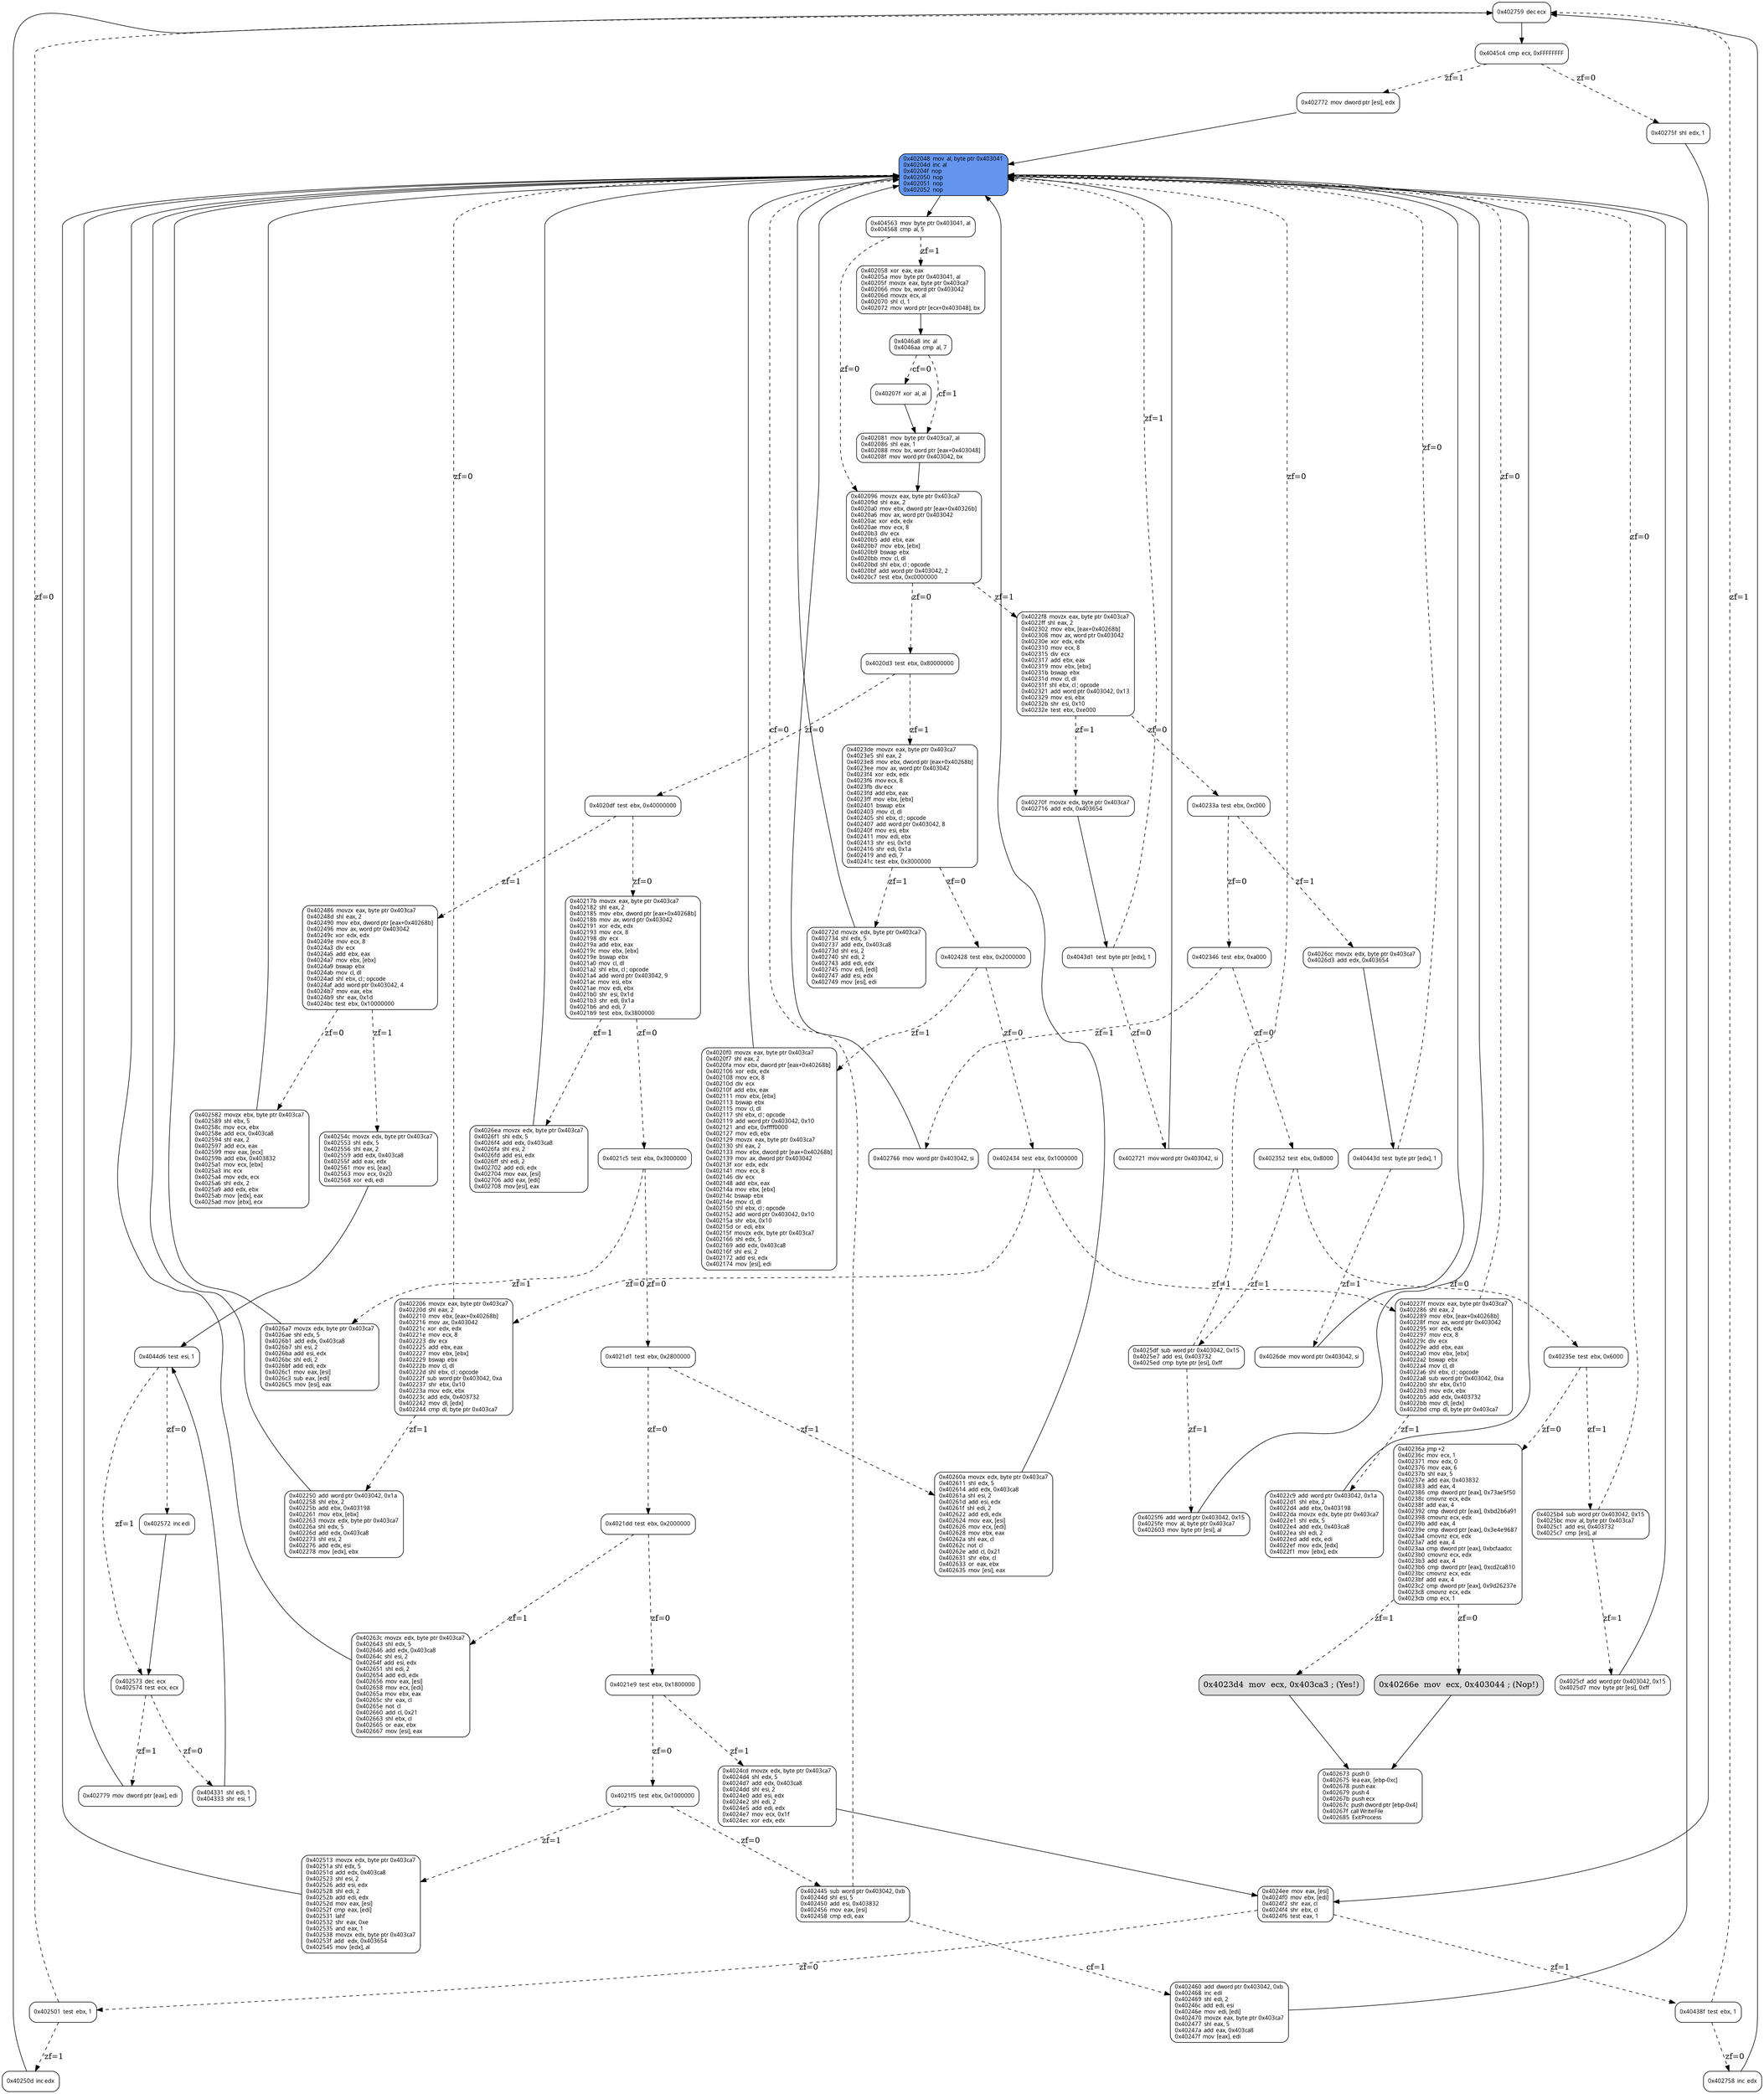 digraph G {
  0 [
     shape=box, style=rounded,
     label="0x402759  dec ecx\l", fontname="Source Code Pro",
     fontsize=10.0
     ];
  1 [
     shape=box, style=rounded,
     label="0x40275f  shl  edx, 1\l", fontname="Source Code Pro",
     fontsize=10.0
     ];
  2 [
     shape=box, style=rounded, label="0x402758  inc  edx\l",
     fontname="Source Code Pro",
     fontsize=10.0
     ];
  
  4 [
     shape=box, style=rounded,
     label="0x402721  mov word ptr 0x403042, si\l",
     fontname="Source Code Pro",
     fontsize=10.0
     ];
  6 [
     shape=box, style=rounded,
     label="0x40270f  movzx  edx, byte ptr 0x403ca7\l0x402716  add  edx, 0x403654\l",
     fontname="Source Code Pro",
     fontsize=10.0];
  7 [
     shape=box, style=rounded,
     label="0x4026de  mov word ptr 0x403042, si\l",
     fontname="Source Code Pro", fontsize=10.0];
  9 [
     shape=box, style=rounded,
     label="0x4026cc  movzx  edx, byte ptr 0x403ca7\l0x4026d3  add  edx, 0x403654\l",
     fontname="Source Code Pro", fontsize=10.0
     ];
  10 [
      shape=box, style=rounded,
      label="0x4025df  sub  word ptr 0x403042, 0x15\l0x4025e7  add  esi, 0x403732\l0x4025ed  cmp  byte ptr [esi], 0xff\l",
      fontname="Source Code Pro", fontsize=10.0];
  11 [
      shape=box, style=rounded,
      label="0x4025f6  add  word ptr 0x403042, 0x15\l0x4025fe  mov  al, byte ptr 0x403ca7\l0x402603  mov  byte ptr [esi], al\l",
      fontname="Source Code Pro", fontsize=10.0
      ];
  12 [
      shape=box, style=rounded,
      label="0x4025b4  sub  word ptr 0x403042, 0x15\l0x4025bc  mov  al, byte ptr 0x403ca7\l0x4025c1  add  esi, 0x403732\l0x4025c7  cmp  [esi], al\l",
      fontname="Source Code Pro", fontsize=10.0
      ];
  13 [
      shape=box, style=rounded,
      label="0x4025cf  add  word ptr 0x403042, 0x15\l0x4025d7  mov  byte ptr [esi], 0xff\l",
      fontname="Source Code Pro", fontsize=10.0
      ];
  14 [
      shape=box, style=rounded,
      label="0x402573  dec  ecx\l0x402574  test  ecx, ecx\l",
      fontname="Source Code Pro", fontsize=10.0
      ];
  16 [
      shape=box, style=rounded, label="0x402572  inc edi\l",
      fontname="Source Code Pro", fontsize=10.0];
  18 [
      shape=box, style=rounded,
      label="0x40254c  movzx  edx, byte ptr 0x403ca7\l0x402553  shl  edx, 5\l0x402556  shl  eax, 2\l0x402559  add  edx, 0x403ca8\l0x40255f  add  eax, edx\l0x402561  mov  esi, [eax]\l0x402563  mov  ecx, 0x20\l0x402568  xor  edi, edi\l",
      fontname="Source Code Pro", fontsize=10.0];
  19 [
      shape=box, style=rounded,
      label="0x402501  test  ebx, 1\l", fontname="Source Code Pro", fontsize=10.0
      ];
  20 [
      shape=box, style=rounded,
      label="0x40250d  inc edx\l", fontname="Source Code Pro", fontsize=10.0
      ];
  21 [
      shape=box, style=rounded,
      label="0x4024ee  mov  eax, [esi]\l0x4024f0  mov  ebx, [edi]\l0x4024f2  shr  eax, cl\l0x4024f4  shr  ebx, cl\l0x4024f6  test  eax, 1\l",
      fontname="Source Code Pro", fontsize=10.0
      ];
  22 [
      shape=box, style=rounded,
      label="0x4024cd  movzx  edx, byte ptr 0x403ca7\l0x4024d4  shl  edx, 5\l0x4024d7  add  edx, 0x403ca8\l0x4024dd  shl  esi, 2\l0x4024e0  add  esi, edx\l0x4024e2  shl  edi, 2\l0x4024e5  add  edi, edx\l0x4024e7  mov  ecx, 0x1f\l0x4024ec  xor  edx, edx\l",
      fontname="Source Code Pro", fontsize=10.0
      ];
  23 [
      shape=box, style=rounded,
      label="0x402486  movzx  eax, byte ptr 0x403ca7\l0x40248d  shl  eax, 2\l0x402490  mov  ebx, dword ptr [eax+0x40268b]\l0x402496  mov  ax, word ptr 0x403042\l0x40249c  xor  edx, edx\l0x40249e  mov  ecx, 8\l0x4024a3  div  ecx\l0x4024a5  add  ebx, eax\l0x4024a7  mov  ebx, [ebx]\l0x4024a9  bswap  ebx\l0x4024ab  mov  cl, dl\l0x4024ad  shl  ebx, cl ; opcode\l0x4024af  add  word ptr 0x403042, 4\l0x4024b7  mov  eax, ebx\l0x4024b9  shr  eax, 0x1d\l0x4024bc  test  ebx, 0x10000000\l",
      fontname="Source Code Pro", fontsize=10.0
      ];
  25 [
      shape=box, style=rounded,
      label="0x402445  sub  word ptr 0x403042, 0xb\l0x40244d  shl  esi, 5\l0x402450  add  esi, 0x403832\l0x402456  mov  eax, [esi]\l0x402458  cmp  edi, eax\l",
      fontname="Source Code Pro", fontsize=10.0];
  26 [
      shape=box, style=rounded,
      label="0x402460  add  dword ptr 0x403042, 0xb\l0x402468  inc  edi\l0x402469  shl  edi, 2\l0x40246c  add  edi, esi\l0x40246e  mov  edi, [edi]\l0x402470  movzx  eax, byte ptr 0x403ca7\l0x402477  shl  eax, 5\l0x40247a  add  eax, 0x403ca8\l0x40247f  mov  [eax], edi\l",
      fontname="Source Code Pro", fontsize=10.0];
  27 [
      shape=box, style=rounded,
      label="0x402434  test  ebx, 0x1000000\l",
      fontname="Source Code Pro", fontsize=10.0];
  29 [
      shape=box, style=rounded,
      label="0x402428  test  ebx, 0x2000000\l",
      fontname="Source Code Pro", fontsize=10.0];
  30 [
      shape=box, style=rounded,
      label="0x4023de  movzx  eax, byte ptr 0x403ca7\l0x4023e5  shl  eax, 2\l0x4023e8  mov  ebx, dword ptr [eax+0x40268b]\l0x4023ee  mov  ax, word ptr 0x403042\l0x4023f4  xor  edx, edx\l0x4023f6  mov ecx, 8\l0x4023fb  div ecx\l0x4023fd  add ebx, eax\l0x4023ff  mov  ebx, [ebx]\l0x402401  bswap  ebx\l0x402403  mov  cl, dl\l0x402405  shl  ebx, cl ; opcode\l0x402407  add  word ptr 0x403042, 8\l0x40240f  mov  esi, ebx\l0x402411  mov  edi, ebx\l0x402413  shr  esi, 0x1d\l0x402416  shr  edi, 0x1a\l0x402419  and  edi, 7\l0x40241c  test  ebx, 0x3000000\l",
      fontname="Source Code Pro", fontsize=10.0
      ];
  31 [
      shape=box, style=rounded,
      label="0x40236a  jmp +2\l0x40236c  mov  ecx, 1\l0x402371  mov  edx, 0\l0x402376  mov  eax, 6\l0x40237b  shl  eax, 5\l0x40237e  add  eax, 0x403832\l0x402383  add  eax, 4\l0x402386  cmp  dword ptr [eax], 0x73ae5f50\l0x40238c  cmovnz  ecx, edx\l0x40238f  add  eax, 4\l0x402392  cmp  dword ptr [eax], 0xbd2b6a91\l0x402398  cmovnz  ecx, edx\l0x40239b  add  eax, 4\l0x40239e  cmp  dword ptr [eax], 0x3e4e9687\l0x4023a4  cmovnz  ecx, edx\l0x4023a7  add  eax, 4\l0x4023aa  cmp  dword ptr [eax], 0xbcfaadcc\l0x4023b0  cmovnz  ecx, edx\l0x4023b3  add  eax, 4\l0x4023b6  cmp  dword ptr [eax], 0xcd2ca810\l0x4023bc  cmovnz  ecx, edx\l0x4023bf  add  eax, 4\l0x4023c2  cmp  dword ptr [eax], 0x9d26237e\l0x4023c8  cmovnz  ecx, edx\l0x4023cb  cmp  ecx, 1\l",
      fontname="Source Code Pro", fontsize=10.0
      ];
  32 [
      shape=box, style="rounded,filled",
      fillcolor="gainsboro",
      label="0x4023d4  mov  ecx, 0x403ca3 ; (Yes!)\l"
      ];
  33 [
      shape=box, style=rounded,
      label="0x40235e  test  ebx, 0x6000\l",
      fontname="Source Code Pro", fontsize=10.0
      ];
  34 [
      shape=box, style=rounded,
      label="0x402352  test  ebx, 0x8000\l", fontname="Source Code Pro",
      fontsize=10.0
      ];
  35 [
      shape=box, style=rounded,
      label="0x402346  test  ebx, 0xa000\l",
      fontname="Source Code Pro", fontsize=10.0
      ];
  36 [
      shape=box, style=rounded, label="0x40233a  test  ebx, 0xc000\l",
      fontname="Source Code Pro", fontsize=10.0
      ];
  37 [
      shape=box, style=rounded,
      label="0x4022f8  movzx  eax, byte ptr 0x403ca7\l0x4022ff  shl  eax, 2\l0x402302  mov  ebx, [eax+0x40268b]\l0x402308  mov  ax, word ptr 0x403042\l0x40230e  xor  edx, edx\l0x402310  mov  ecx, 8\l0x402315  div  ecx\l0x402317  add  ebx, eax\l0x402319  mov  ebx, [ebx]\l0x40231b  bswap  ebx\l0x40231d  mov  cl, dl\l0x40231f  shl  ebx, cl ; opcode\l0x402321  add  word ptr 0x403042, 0x13\l0x402329  mov  esi, ebx\l0x40232b  shr  esi, 0x10\l0x40232e  test  ebx, 0xe000\l",
      fontname="Source Code Pro", fontsize=10.0
      ];
  38 [
      shape=box, style=rounded,
      label="0x40227f  movzx  eax, byte ptr 0x403ca7\l0x402286  shl  eax, 2\l0x402289  mov  ebx, [eax+0x40268b]\l0x40228f  mov  ax, word ptr 0x403042\l0x402295  xor  edx, edx\l0x402297  mov  ecx, 8\l0x40229c  div  ecx\l0x40229e  add  ebx, eax\l0x4022a0  mov  ebx, [ebx]\l0x4022a2  bswap  ebx\l0x4022a4  mov  cl, dl\l0x4022a6  shl  ebx, cl ; opcode\l0x4022a8  sub  word ptr 0x403042, 0xa\l0x4022b0  shr  ebx, 0x10\l0x4022b3  mov  edx, ebx\l0x4022b5  add  edx, 0x403732\l0x4022bb  mov  dl, [edx]\l0x4022bd  cmp  dl, byte ptr 0x403ca7\l",
      fontname="Source Code Pro", fontsize=10.0
      ];
  39 [
      shape=box, style=rounded,
      label="0x4022c9  add  word ptr 0x403042, 0x1a\l0x4022d1  shl  ebx, 2\l0x4022d4  add  ebx, 0x403198\l0x4022da  movzx  edx, byte ptr 0x403ca7\l0x4022e1  shl  edx, 5\l0x4022e4  add  edx, 0x403ca8\l0x4022ea  shl  edi, 2\l0x4022ed  add  edx, edi\l0x4022ef  mov  edx, [edx]\l0x4022f1  mov  [ebx], edx\l",
      fontname="Source Code Pro", fontsize=10.0
      ];
  40 [
      shape=box, style=rounded,
      label="0x402206  movzx  eax, byte ptr 0x403ca7\l0x40220d  shl  eax, 2\l0x402210  mov  ebx, [eax+0x40268b]\l0x402216  mov  ax, 0x403042\l0x40221c  xor  edx, edx\l0x40221e  mov  ecx, 8\l0x402223  div  ecx\l0x402225  add  ebx, eax\l0x402227  mov  ebx, [ebx]\l0x402229  bswap  ebx\l0x40222b  mov  cl, dl\l0x40222d  shl  ebx, cl ; opcode\l0x40222f  sub  word ptr 0x403042, 0xa\l0x402237  shr  ebx, 0x10\l0x40223a  mov  edx, ebx\l0x40223c  add  edx, 0x403732\l0x402242  mov  dl, [edx]\l0x402244  cmp  dl, byte ptr 0x403ca7\l",
      fontname="Source Code Pro", fontsize=10.0
      ];
  41 [
      shape=box, style=rounded,
      label="0x402250  add  word ptr 0x403042, 0x1a\l0x402258  shl  ebx, 2\l0x40225b  add  ebx, 0x403198\l0x402261  mov  ebx, [ebx]\l0x402263  movzx  edx, byte ptr 0x403ca7\l0x40226a  shl  edx, 5\l0x40226d  add  edx, 0x403ca8\l0x402273  shl  esi, 2\l0x402276  add  edx, esi\l0x402278  mov  [edx], ebx\l",
      fontname="Source Code Pro", fontsize=10.0
      ];
  42 [
      shape=box, style=rounded,
      label="0x4021f5  test  ebx, 0x1000000",
      fontname="Source Code Pro", fontsize=10.0
      ];
  44 [
      shape=box, style=rounded,
      label="0x4021e9  test  ebx, 0x1800000\l",
      fontname="Source Code Pro", fontsize=10.0
      ];
  45 [
      shape=box, style=rounded,
      label="0x4021dd  test  ebx, 0x2000000\l",
      fontname="Source Code Pro", fontsize=10.0
      ];
  46 [
      shape=box, style=rounded,
      label="0x4021d1  test  ebx, 0x2800000\l",
      fontname="Source Code Pro", fontsize=10.0
      ];
  47 [
      shape=box, style=rounded,
      label="0x4021c5  test  ebx, 0x3000000\l",
      fontname="Source Code Pro", fontsize=10.0
      ];
  48 [
      shape=box, style=rounded,
      label="0x40217b  movzx  eax, byte ptr 0x403ca7\l0x402182  shl  eax, 2\l0x402185  mov  ebx, dword ptr [eax+0x40268b]\l0x40218b  mov  ax, word ptr 0x403042\l0x402191  xor  edx, edx\l0x402193  mov  ecx, 8\l0x402198  div  ecx\l0x40219a  add  ebx, eax\l0x40219c  mov  ebx, [ebx]\l0x40219e  bswap  ebx\l0x4021a0  mov  cl, dl\l0x4021a2  shl  ebx, cl ; opcode\l0x4021a4  add  word ptr 0x403042, 9\l0x4021ac  mov  esi, ebx\l0x4021ae  mov  edi, ebx\l0x4021b0  shr  esi, 0x1d\l0x4021b3  shr  edi, 0x1a\l0x4021b6  and  edi, 7\l0x4021b9  test  ebx, 0x3800000\l",
      fontname="Source Code Pro", fontsize=10.0
      ];
  49 [
      shape=box, style=rounded,
      label="0x4020df  test  ebx, 0x40000000\l",
      fontname="Source Code Pro", fontsize=10.0
      ];
  51 [
      shape=box, style=rounded,
      label="0x4020d3  test  ebx, 0x80000000\l",
      fontname="Source Code Pro", fontsize=10.0
      ];
  52 [
      shape=box, style=rounded,
      label="0x402096  movzx  eax, byte ptr 0x403ca7\l0x40209d  shl  eax, 2\l0x4020a0  mov  ebx, dword ptr [eax+0x40326b]\l0x4020a6  mov  ax, word ptr 0x403042\l0x4020ac  xor  edx, edx\l0x4020ae  mov  ecx, 8\l0x4020b3  div  ecx\l0x4020b5  add  ebx, eax\l0x4020b7  mov  ebx, [ebx]\l0x4020b9  bswap  ebx\l0x4020bb  mov  cl, dl\l0x4020bd  shl  ebx, cl ; opcode\l0x4020bf  add  word ptr 0x403042, 2\l0x4020c7  test  ebx, 0xc0000000\l",
      fontname="Source Code Pro", fontsize=10.0
      ];
  53 [
      shape=box, style=rounded,
      label="0x402081  mov  byte ptr 0x403ca7, al\l0x402086  shl  eax, 1\l0x402088  mov  bx, word ptr [eax+0x403048]\l0x40208f  mov  word ptr 0x403042, bx\l",
      fontname="Source Code Pro", fontsize=10.0
      ];
  54 [
      shape=box, style=rounded,
      label="0x40207f  xor  al, al\l",
      fontname="Source Code Pro", fontsize=10.0];
  55 [
      shape=box, style=rounded,
      label="0x402058  xor  eax, eax\l0x40205a  mov  byte ptr 0x403041, al\l0x40205f  movzx  eax, byte ptr 0x403ca7\l0x402066  mov  bx, word ptr 0x403042\l0x40206d  movzx  ecx, al\l0x402070  shl  cl, 1\l0x402072  mov  word ptr [ecx+0x403048], bx\l",
      fontname="Source Code Pro",
      fontsize=10.0
      ];
  56 [
      shape=box, style="filled,rounded",
      fillcolor=cornflowerblue,
      label="0x402048  mov  al, byte ptr 0x403041\l0x40204d  inc  al\l0x40204f  nop\l0x402050  nop\l0x402051  nop\l0x402052  nop\l",
      fontname="Source Code Pro", fontsize=10.0
      ];
  57 [
      shape=box, style=rounded,
      label="0x402779  mov  dword ptr [eax], edi\l",
      fontname="Source Code Pro", fontsize=10.0];
  58 [
      shape=box, style=rounded,
      label="0x402772  mov  dword ptr [esi], edx\l",
      fontname="Source Code Pro", fontsize=10.0
      ];
  59 [
      shape=box, style=rounded,
      label="0x402766  mov  word ptr 0x403042, si\l",
      fontname="Source Code Pro", fontsize=10.0];
  60 [
      shape=box, style=rounded,
      label="0x40272d  movzx  edx, byte ptr 0x403ca7\l0x402734  shl  edx, 5\l0x402737  add  edx, 0x403ca8\l0x40273d  shl  esi, 2\l0x402740  shl  edi, 2\l0x402743  add  edi, edx\l0x402745  mov  edi, [edi]\l0x402747  add  esi, edx\l0x402749  mov  [esi], edi\l",
      fontname="Source Code Pro", fontsize=10.0
      ];
  61 [
      shape=box, style=rounded,
      label="0x4026ea  movzx  edx, byte ptr 0x403ca7\l0x4026f1  shl  edx, 5\l0x4026f4  add  edx, 0x403ca8\l0x4026fa  shl  esi, 2\l0x4026fd  add  esi, edx\l0x4026ff  shl  edi, 2\l0x402702  add  edi, edx\l0x402704  mov  eax, [esi]\l0x402706  add  eax, [edi]\l0x402708  mov [esi], eax\l",
      fontname="Source Code Pro", fontsize=10.0
      ];
  62 [
      shape=box, style=rounded,
      label="0x4026a7  movzx  edx, byte ptr 0x403ca7\l0x4026ae  shl  edx, 5\l0x4026b1  add  edx, 0x403ca8\l0x4026b7  shl  esi, 2\l0x4026ba  add  esi, edx\l0x4026bc  shl  edi, 2\l0x4026bf  add  edi, edx\l0x4026c1  mov  eax, [esi]\l0x4026c3  sub  eax, [edi]\l0x4026C5  mov  [esi], eax\l",
      fontname="Source Code Pro", fontsize=10.0
      ];
  63 [
      shape=box, style=rounded,
      label="0x40263c  movzx  edx, byte ptr 0x403ca7\l0x402643  shl  edx, 5\l0x402646  add  edx, 0x403ca8\l0x40264c  shl  esi, 2\l0x40264f  add  esi, edx\l0x402651  shl  edi, 2\l0x402654  add  edi, edx\l0x402656  mov  eax, [esi]\l0x402658  mov  ecx, [edi]\l0x40265a  mov  ebx, eax\l0x40265c  shr  eax, cl\l0x40265e  not  cl\l0x402660  add  cl, 0x21\l0x402663  shl  ebx, cl\l0x402665  or  eax, ebx\l0x402667  mov  [esi], eax\l",
      fontname="Source Code Pro", fontsize=10.0
      ];
  64 [
      shape=box, style=rounded,
      label="0x40260a  movzx  edx, byte ptr 0x403ca7\l0x402611  shl  edx, 5\l0x402614  add  edx, 0x403ca8\l0x40261a  shl  esi, 2\l0x40261d  add  esi, edx\l0x40261f  shl  edi, 2\l0x402622  add  edi, edx\l0x402624  mov  eax, [esi]\l0x402626  mov  ecx, [edi]\l0x402628  mov  ebx, eax\l0x40262a  shl  eax, cl\l0x40262c  not  cl\l0x40262e  add  cl, 0x21\l0x402631  shr  ebx, cl\l0x402633  or  eax, ebx\l0x402635  mov  [esi], eax\l",
      fontname="Source Code Pro", fontsize=10.0
      ];
  65 [
      shape=box, style=rounded,
      label="0x402582  movzx  ebx, byte ptr 0x403ca7\l0x402589  shl  ebx, 5\l0x40258c  mov  ecx, ebx\l0x40258e  add  ecx, 0x403ca8\l0x402594  shl  eax, 2\l0x402597  add  ecx, eax\l0x402599  mov  eax, [ecx]\l0x40259b  add  ebx, 0x403832\l0x4025a1  mov  ecx, [ebx]\l0x4025a3  inc  ecx\l0x4025a4  mov  edx, ecx\l0x4025a6  shl  edx, 2\l0x4025a9  add  edx, ebx\l0x4025ab  mov  [edx], eax\l0x4025ad  mov  [ebx], ecx\l",
      fontname="Source Code Pro", fontsize=10.0
      ];
  66 [
      shape=box, style=rounded,
      label="0x402513  movzx  edx, byte ptr 0x403ca7\l0x40251a  shl  edx, 5\l0x40251d  add  edx, 0x403ca8\l0x402523  shl  esi, 2\l0x402526  add  esi, edx\l0x402528  shl  edi, 2\l0x40252b  add  edi, edx\l0x40252d  mov  eax, [esi]\l0x40252f  cmp  eax, [edi]\l0x402531  lahf\l0x402532  shr  eax, 0xe\l0x402535  and  eax, 1\l0x402538  movzx  edx, byte ptr 0x403ca7\l0x40253f  add   edx, 0x403654\l0x402545  mov  [edx], al\l",
      fontname="Source Code Pro", fontsize=10.0
      ];
  67 [
      shape=box, style=rounded,
      label="0x4020f0  movzx  eax, byte ptr 0x403ca7\l0x4020f7  shl  eax, 2\l0x4020fa  mov  ebx, dword ptr [eax+0x40268b]\l0x402106  xor  edx, edx\l0x402108  mov  ecx, 8\l0x40210d  div  ecx\l0x40210f  add  ebx, eax\l0x402111  mov  ebx, [ebx]\l0x402113  bswap  ebx\l0x402115  mov  cl, dl\l0x402117  shl  ebx, cl ; opcode\l0x402119  add  word ptr 0x403042, 0x10\l0x402121  and  ebx, 0xffff0000\l0x402127  mov  edi, ebx\l0x402129  movzx  eax, byte ptr 0x403ca7\l0x402130  shl  eax, 2\l0x402133  mov  ebx, dword ptr [eax+0x40268b]\l0x402139  mov  ax, dword ptr 0x403042\l0x40213f  xor  edx, edx\l0x402141  mov  ecx, 8\l0x402146  div  ecx\l0x402148  add  ebx, eax\l0x40214a  mov  ebx, [ebx]\l0x40214c  bswap  ebx\l0x40214e  mov  cl, dl\l0x402150  shl  ebx, cl ; opcode\l0x402152  add  word ptr 0x403042, 0x10\l0x40215a  shr  ebx, 0x10\l0x40215d  or  edi, ebx\l0x40215f  movzx  edx, byte ptr 0x403ca7\l0x402166  shl  edx, 5\l0x402169  add  edx, 0x403ca8\l0x40216f  shl  esi, 2\l0x402172  add  esi, edx\l0x402174  mov  [esi], edi\l",
      fontname="Source Code Pro", fontsize=10.0];
  69 [
      shape=box,
      style="filled,rounded",
      fillcolor="gainsboro", label="0x40266e  mov  ecx, 0x403044 ; (Nop!)\l"
      ];
  70 [
      shape=box, style=rounded,
      label="0x404563  mov  byte ptr 0x403041, al\l0x404568  cmp  al, 5\l",
      fontname="Source Code Pro", fontsize=10.0
      ];
  71 [
      shape=box, style=rounded,
      label="0x4046a8  inc  al\l0x4046aa  cmp  al, 7\l",
      fontname="Source Code Pro", fontsize=10.0
      ];
  72 [
      shape=box, style=rounded,
      label="0x4044d6  test  esi, 1\l",
      fontname="Source Code Pro", fontsize=10.0
      ];
  73 [
      shape=box, style=rounded,
      label="0x404331  shl  edi, 1\l0x404333  shr  esi, 1\l",
      fontname="Source Code Pro", fontsize=10.0
      ];
  74 [
      shape=box, style=rounded,
      label="0x4043d1  test  byte ptr [edx], 1\l",
      fontname="Source Code Pro", fontsize=10.0
      ];
  75 [
      shape=box, style=rounded,
      label="0x40438f  test  ebx, 1\l",
      fontname="Source Code Pro", fontsize=10.0];
  76 [
      shape=box, style=rounded,
      label="0x4045c4  cmp  ecx, 0xFFFFFFFF\l",
      fontname="Source Code Pro", fontsize=10.0
      ];
  77 [
      shape=box, style=rounded,
      label="0x40443d  test  byte ptr [edx], 1\l",
      fontname="Source Code Pro", fontsize=10.0
      ];
  78 [
      shape=box, style=rounded,
      label="0x402673  push 0\l0x402675  lea eax, [ebp-0xc]\l0x402678  push eax\l0x402679  push 4\l0x40267b  push ecx\l0x40267c  push dword ptr [ebp-0x4]\l0x40267f  call WriteFile\l0x402685  ExitProcess\l",
      fontname="Source Code Pro", fontsize=10.0
      ];
  69 -> 78 [ label="", style="solid"];
  32 -> 78 [ label="", stype="solid"];
  56 -> 70 [ label="", style="solid"];
  55 -> 71 [ label="", style="solid"];
  6 -> 74 [ label="", style="solid"];
  0 -> 76 [ label="", style="solid"];
  76 -> 1 [ label="zf=0", style="dashed"];
  76 -> 58 [ label="zf=1", style="dashed"];
  1 -> 21 [ label="", style="solid"];
  2 -> 0 [ label="", style="solid"];
  75 -> 2 [ label="zf=0", style="dashed"];
  75 -> 0 [ label="zf=1", style="dashed"];
  4 -> 56 [ label="", style="solid"];
  74 -> 4 [ label="zf=0", style="dashed"];
  74 -> 56 [ label="zf=1", style="dashed"];
  7 -> 56 [ label="", style="solid"];
  9 -> 77 [label="", style="solid"];
  77 -> 7 [ label="zf=1", style="dashed"];
  77 -> 56 [ label="zf=0", style="dashed"];
  10 -> 11 [ label="zf=1", style="dashed"];
  10 -> 56 [ label="zf=0", style="dashed"];
  11 -> 56 [ label="", style="solid"];
  12 -> 13 [ label="zf=1", style="dashed"];
  12 -> 56 [ label="zf=0", style="dashed"];
  13 -> 56 [ label="", style="solid"];
  14 -> 73 [ label="zf=0", style="dashed"];
  14 -> 57 [ label="zf=1", style="dashed"];
  73 -> 72 [ label="", style="solid"];
  16 -> 14 [ label="", style="solid"];
  72 -> 16 [ label="zf=0", style="dashed"];
  72 -> 14 [ label="zf=1", style="dashed"];
  18 -> 72 [ label="", style="solid"];
  19 -> 20 [ label="zf=1", style="dashed"];
  19 -> 0 [ label="zf=0", style="dashed"];
  20 -> 0 [ label="", style="solid"];
  21 -> 19 [ label="zf=0", style="dashed"];
  21 -> 75 [ label="zf=1", style="dashed"];
  22 -> 21 [ label="", style="solid"];
  23 -> 65 [ label="zf=0", style="dashed"];
  23 -> 18 [ label="zf=1", style="dashed"];
  25 -> 26 [ label="cf=1", style="dashed"];
  25 -> 56 [ label="cf=0", style="dashed"];
  26 -> 56 [ label="", style="solid"];
  27 -> 40 [ label="zf=0", style="dashed"];
  27 -> 38 [ label="zf=1", style="dashed"];
  29 -> 27 [ label="zf=0", style="dashed"];
  29 -> 67 [ label="zf=1", style="dashed"];
  30 -> 29 [ label="zf=0", style="dashed"];
  30 -> 60 [ label="zf=1", style="dashed"];
  31 -> 32 [ label="zf=1", style="dashed"];
  31 -> 69 [ label="zf=0", style="dashed"];
  33 -> 31 [ label="zf=0", style="dashed"];
  33 -> 12 [ label="zf=1", style="dashed"];
  34 -> 33 [ label="zf=0", style="dashed"];
  34 -> 10 [ label="zf=1", style="dashed"];
  35 -> 34 [ label="zf=0", style="dashed"];
  35 -> 59 [ label="zf=1", style="dashed"];
  36 -> 35 [ label="zf=0", style="dashed"];
  36 -> 9 [ label="zf=1", style="dashed"];
  37 -> 36 [ label="zf=0", style="dashed"];
  37 -> 6 [ label="zf=1", style="dashed"];
  38 -> 39 [ label="zf=1", style="dashed"];
  38 -> 56 [ label="zf=0", style="dashed"];
  39 -> 56 [ label="", style="solid"];
  40 -> 41 [ label="zf=1", style="dashed"];
  40 -> 56 [ label="zf=0", style="dashed"];
  41 -> 56 [ label="", style="solid"];
  42 -> 25 [ label="zf=0", style="dashed"];
  42 -> 66 [ label="zf=1", style="dashed"];
  44 -> 42 [ label="zf=0", style="dashed"];
  44 -> 22 [ label="zf=1", style="dashed"];
  45 -> 44 [ label="zf=0", style="dashed"];
  45 -> 63 [ label="zf=1", style="dashed"];
  46 -> 45 [ label="zf=0", style="dashed"];
  46 -> 64 [ label="zf=1", style="dashed"];
  47 -> 46 [ label="zf=0", style="dashed"];
  47 -> 62 [ label="zf=1", style="dashed"];
  48 -> 47 [ label="zf=0", style="dashed"];
  48 -> 61 [ label="zf=1", style="dashed"];
  49 -> 48 [ label="zf=0", style="dashed"];
  49 -> 23 [ label="zf=1", style="dashed"];
  51 -> 49 [ label="zf=0", style="dashed"];
  51 -> 30 [ label="zf=1", style="dashed"];
  52 -> 51 [ label="zf=0", style="dashed"];
  52 -> 37 [ label="zf=1", style="dashed"];
  53 -> 52 [ label="", style="solid"];
  54 -> 53 [ label="", style="solid"];
  71 -> 54 [ label="cf=0", style="dashed"];
  71 -> 53 [ label="cf=1", style="dashed"];
  70 -> 55 [ label="zf=1", style="dashed"];
  70 -> 52 [ label="zf=0", style="dashed"];
  57 -> 56 [ label="", style="solid"];
  58 -> 56 [ label="", style="solid"];
  59 -> 56 [ label="", style="solid"];
  60 -> 56 [ label="", style="solid"];
  61 -> 56 [ label="", style="solid"];
  62 -> 56 [ label="", style="solid"];
  63 -> 56 [ label="", style="solid"];
  64 -> 56 [ label="", style="solid"];
  65 -> 56 [ label="", style="solid"];
  66 -> 56 [ label="", style="solid"];
  67 -> 56 [ label="", style="solid"];
}
